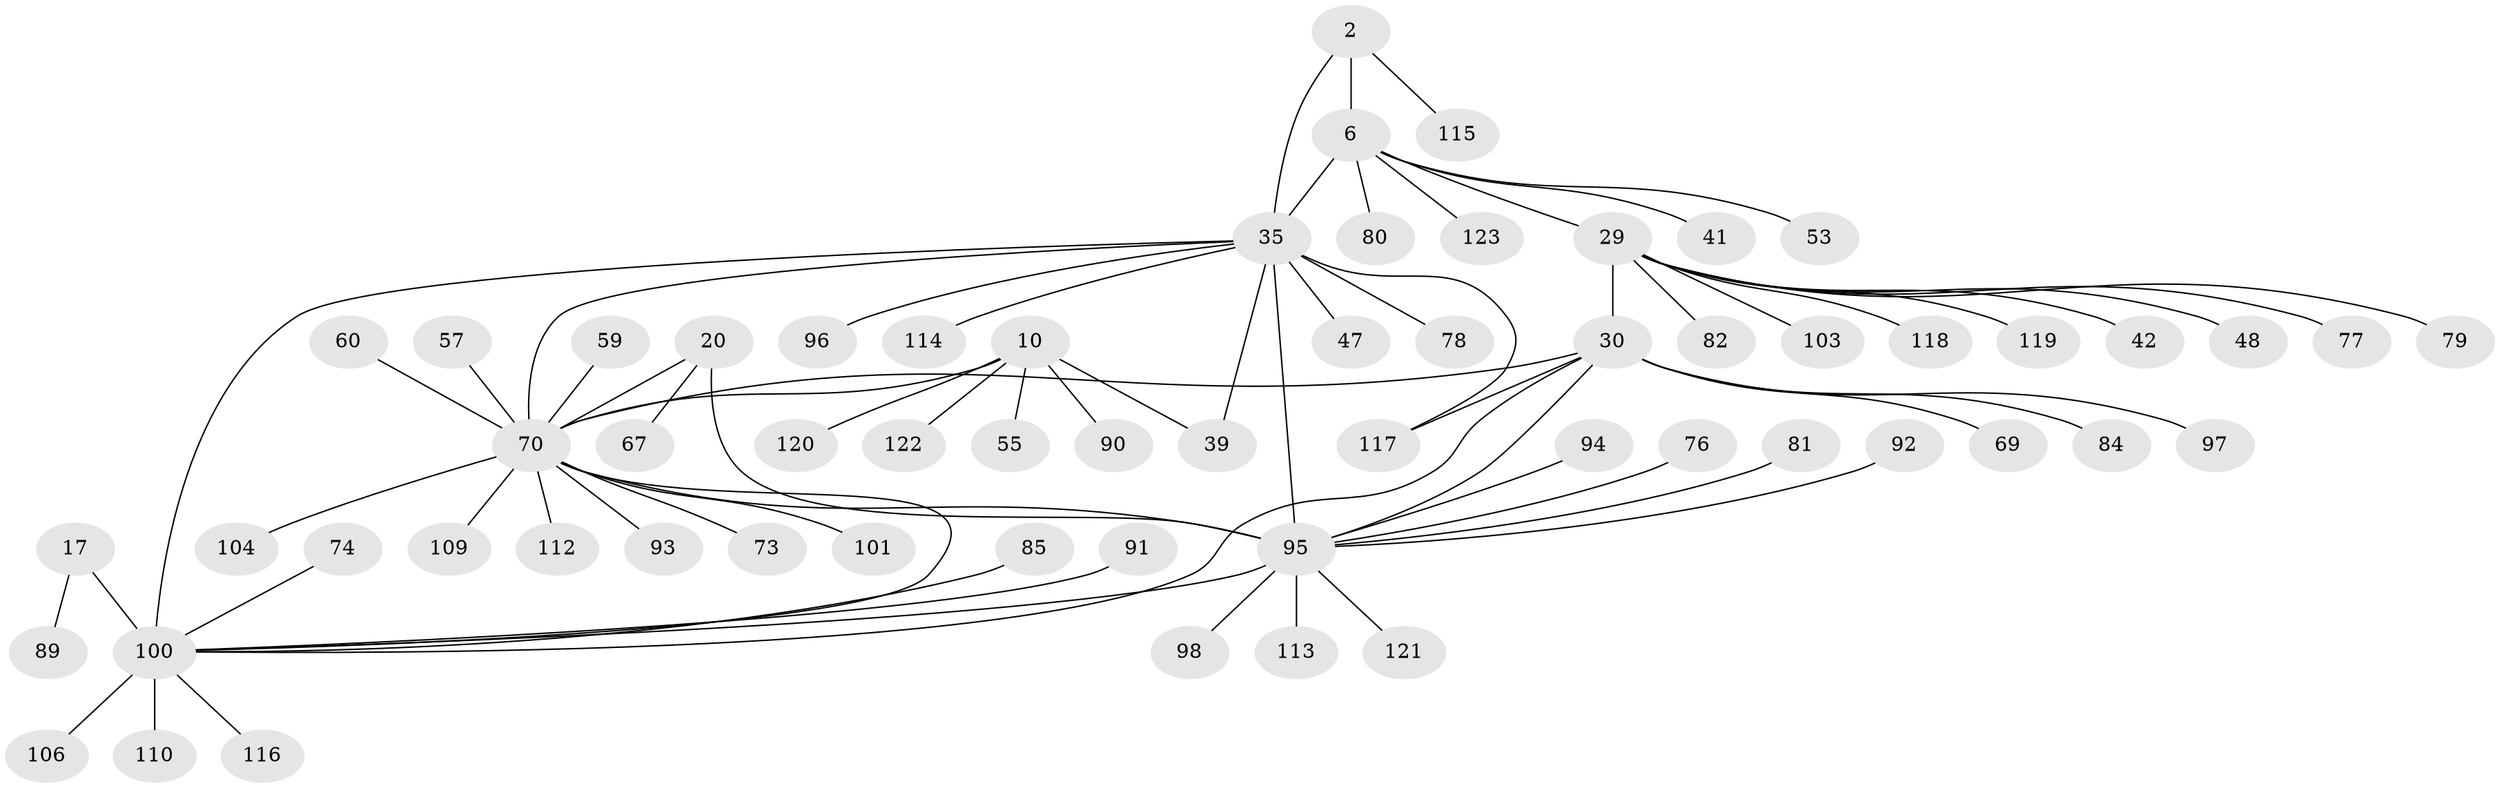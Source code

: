 // original degree distribution, {5: 0.032520325203252036, 6: 0.016260162601626018, 8: 0.032520325203252036, 10: 0.056910569105691054, 11: 0.008130081300813009, 7: 0.056910569105691054, 9: 0.04878048780487805, 3: 0.056910569105691054, 1: 0.5772357723577236, 2: 0.0975609756097561, 4: 0.016260162601626018}
// Generated by graph-tools (version 1.1) at 2025/55/03/09/25 04:55:25]
// undirected, 61 vertices, 70 edges
graph export_dot {
graph [start="1"]
  node [color=gray90,style=filled];
  2 [super="+1"];
  6 [super="+3"];
  10 [super="+7"];
  17 [super="+15"];
  20 [super="+19"];
  29 [super="+26"];
  30 [super="+28+27"];
  35 [super="+5"];
  39;
  41;
  42;
  47;
  48;
  53;
  55;
  57;
  59;
  60;
  67;
  69;
  70 [super="+49+12"];
  73 [super="+61"];
  74;
  76;
  77;
  78;
  79;
  80;
  81;
  82;
  84 [super="+72"];
  85;
  89;
  90;
  91;
  92;
  93;
  94;
  95 [super="+50+75+24+86+45+62+66"];
  96;
  97;
  98;
  100 [super="+68"];
  101;
  103;
  104;
  106 [super="+40"];
  109;
  110;
  112;
  113 [super="+65+111"];
  114 [super="+64"];
  115;
  116 [super="+58"];
  117 [super="+102+105+107+108"];
  118;
  119;
  120;
  121;
  122 [super="+87"];
  123;
  2 -- 6 [weight=4];
  2 -- 115;
  2 -- 35 [weight=4];
  6 -- 41;
  6 -- 80;
  6 -- 53;
  6 -- 123;
  6 -- 29;
  6 -- 35 [weight=4];
  10 -- 55;
  10 -- 120;
  10 -- 90;
  10 -- 39;
  10 -- 122;
  10 -- 70 [weight=8];
  17 -- 89;
  17 -- 100 [weight=8];
  20 -- 67;
  20 -- 95 [weight=8];
  20 -- 70;
  29 -- 30 [weight=8];
  29 -- 48;
  29 -- 82;
  29 -- 118;
  29 -- 103;
  29 -- 42;
  29 -- 77;
  29 -- 79;
  29 -- 119;
  30 -- 117;
  30 -- 95;
  30 -- 97;
  30 -- 69;
  30 -- 84;
  30 -- 100 [weight=2];
  30 -- 70;
  35 -- 96;
  35 -- 39;
  35 -- 78;
  35 -- 47;
  35 -- 114;
  35 -- 117;
  35 -- 95 [weight=2];
  35 -- 100;
  35 -- 70 [weight=2];
  57 -- 70;
  59 -- 70;
  60 -- 70;
  70 -- 95 [weight=3];
  70 -- 73;
  70 -- 93;
  70 -- 100;
  70 -- 101;
  70 -- 104;
  70 -- 109;
  70 -- 112;
  74 -- 100;
  76 -- 95;
  81 -- 95;
  85 -- 100;
  91 -- 100;
  92 -- 95;
  94 -- 95;
  95 -- 98;
  95 -- 113;
  95 -- 121;
  95 -- 100;
  100 -- 106;
  100 -- 110;
  100 -- 116;
}
